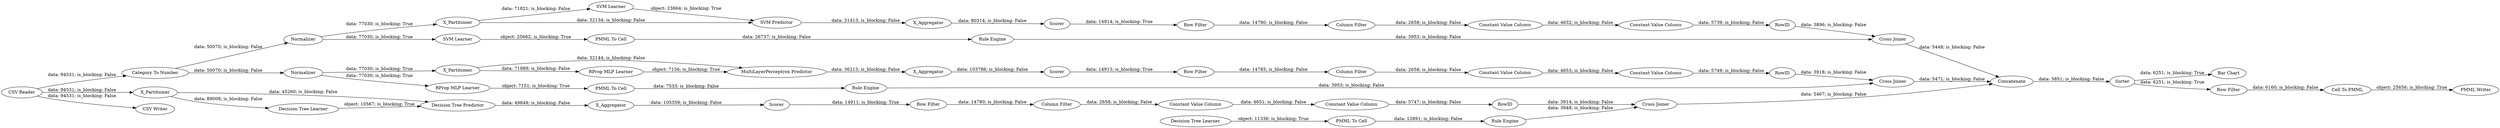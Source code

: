 digraph {
	"7355767584015005831_9" [label="Row Filter"]
	"-2522817885898898944_60" [label=Concatenate]
	"6636457928886049517_9" [label="Row Filter"]
	"2652541004759997009_39" [label="Cross Joiner"]
	"-3183375105849178997_35" [label="RProp MLP Learner"]
	"652050516883953248_33" [label="SVM Learner"]
	"8841565676015416134_293" [label=RowID]
	"6636457928886049517_294" [label="Column Filter"]
	"8841565676015416134_294" [label="Column Filter"]
	"755249517207908386_38" [label="Cross Joiner"]
	"-492693974595891738_7" [label=X_Aggregator]
	"6636457928886049517_290" [label="Constant Value Column"]
	"-492693974595891738_2" [label=X_Partitioner]
	"7355767584015005831_293" [label=RowID]
	"2652541004759997009_31" [label="SVM Learner"]
	"2652541004759997009_41" [label=Scorer]
	"-2522817885898898944_1" [label="CSV Reader"]
	"-2522817885898898944_2" [label="Category To Number"]
	"-2522817885898898944_52" [label=Sorter]
	"8841565676015416134_290" [label="Constant Value Column"]
	"7355767584015005831_290" [label="Constant Value Column"]
	"-2522817885898898944_61" [label="PMML Writer"]
	"-3183375105849178997_34" [label="Rule Engine"]
	"-492693974595891738_32" [label="Decision Tree Predictor"]
	"6636457928886049517_293" [label=RowID]
	"8841565676015416134_292" [label="Constant Value Column"]
	"-2522817885898898944_62" [label="CSV Writer"]
	"-3183375105849178997_22" [label="PMML To Cell"]
	"-492693974595891738_39" [label=Scorer]
	"755249517207908386_2" [label=X_Partitioner]
	"755249517207908386_39" [label=Normalizer]
	"7355767584015005831_292" [label="Constant Value Column"]
	"2652541004759997009_32" [label="SVM Predictor"]
	"755249517207908386_7" [label=X_Aggregator]
	"652050516883953248_35" [label="Rule Engine"]
	"652050516883953248_34" [label="PMML To Cell"]
	"-492693974595891738_38" [label="Cross Joiner"]
	"-492693974595891738_31" [label="Decision Tree Learner"]
	"8841565676015416134_9" [label="Row Filter"]
	"6636457928886049517_292" [label="Constant Value Column"]
	"755249517207908386_40" [label=Scorer]
	"2499664118398885728_28" [label="PMML To Cell"]
	"2652541004759997009_2" [label=X_Partitioner]
	"2652541004759997009_40" [label=Normalizer]
	"2499664118398885728_33" [label="Decision Tree Learner"]
	"755249517207908386_32" [label="MultiLayerPerceptron Predictor"]
	"-2522817885898898944_59" [label="Bar Chart"]
	"-2522817885898898944_54" [label="Cell To PMML"]
	"2499664118398885728_34" [label="Rule Engine"]
	"7355767584015005831_294" [label="Column Filter"]
	"-2522817885898898944_53" [label="Row Filter"]
	"2652541004759997009_7" [label=X_Aggregator]
	"755249517207908386_41" [label="RProp MLP Learner"]
	"2652541004759997009_40" -> "652050516883953248_33" [label="data: 77030; is_blocking: True"]
	"-492693974595891738_2" -> "-492693974595891738_31" [label="data: 89008; is_blocking: False"]
	"2652541004759997009_39" -> "-2522817885898898944_60" [label="data: 5448; is_blocking: False"]
	"-2522817885898898944_60" -> "-2522817885898898944_52" [label="data: 5851; is_blocking: False"]
	"755249517207908386_39" -> "755249517207908386_2" [label="data: 77030; is_blocking: True"]
	"8841565676015416134_293" -> "755249517207908386_38" [label="data: 3918; is_blocking: False"]
	"-2522817885898898944_1" -> "-2522817885898898944_2" [label="data: 94531; is_blocking: False"]
	"8841565676015416134_290" -> "8841565676015416134_292" [label="data: 4653; is_blocking: False"]
	"-492693974595891738_38" -> "-2522817885898898944_60" [label="data: 5467; is_blocking: False"]
	"-2522817885898898944_53" -> "-2522817885898898944_54" [label="data: 6160; is_blocking: False"]
	"8841565676015416134_292" -> "8841565676015416134_293" [label="data: 5749; is_blocking: False"]
	"7355767584015005831_294" -> "7355767584015005831_290" [label="data: 2658; is_blocking: False"]
	"-2522817885898898944_1" -> "-2522817885898898944_62" [label="data: 94531; is_blocking: False"]
	"6636457928886049517_294" -> "6636457928886049517_290" [label="data: 2658; is_blocking: False"]
	"7355767584015005831_292" -> "7355767584015005831_293" [label="data: 5739; is_blocking: False"]
	"2652541004759997009_31" -> "2652541004759997009_32" [label="object: 23664; is_blocking: True"]
	"755249517207908386_40" -> "8841565676015416134_9" [label="data: 14913; is_blocking: True"]
	"-492693974595891738_32" -> "-492693974595891738_7" [label="data: 49849; is_blocking: False"]
	"-2522817885898898944_1" -> "-492693974595891738_2" [label="data: 94531; is_blocking: False"]
	"8841565676015416134_294" -> "8841565676015416134_290" [label="data: 2658; is_blocking: False"]
	"7355767584015005831_290" -> "7355767584015005831_292" [label="data: 4632; is_blocking: False"]
	"-2522817885898898944_2" -> "2652541004759997009_40" [label="data: 50070; is_blocking: False"]
	"-3183375105849178997_34" -> "755249517207908386_38" [label="data: 3953; is_blocking: False"]
	"6636457928886049517_293" -> "-492693974595891738_38" [label="data: 3914; is_blocking: False"]
	"2652541004759997009_41" -> "7355767584015005831_9" [label="data: 14914; is_blocking: True"]
	"2652541004759997009_2" -> "2652541004759997009_32" [label="data: 32134; is_blocking: False"]
	"2499664118398885728_28" -> "2499664118398885728_34" [label="data: 12891; is_blocking: False"]
	"-492693974595891738_39" -> "6636457928886049517_9" [label="data: 14911; is_blocking: True"]
	"-2522817885898898944_52" -> "-2522817885898898944_53" [label="data: 6251; is_blocking: True"]
	"7355767584015005831_9" -> "7355767584015005831_294" [label="data: 14780; is_blocking: False"]
	"-2522817885898898944_52" -> "-2522817885898898944_59" [label="data: 6251; is_blocking: True"]
	"6636457928886049517_292" -> "6636457928886049517_293" [label="data: 5747; is_blocking: False"]
	"-2522817885898898944_2" -> "755249517207908386_39" [label="data: 50070; is_blocking: False"]
	"755249517207908386_38" -> "-2522817885898898944_60" [label="data: 5471; is_blocking: False"]
	"2499664118398885728_34" -> "-492693974595891738_38" [label="data: 3948; is_blocking: False"]
	"8841565676015416134_9" -> "8841565676015416134_294" [label="data: 14785; is_blocking: False"]
	"2499664118398885728_33" -> "2499664118398885728_28" [label="object: 11336; is_blocking: True"]
	"755249517207908386_32" -> "755249517207908386_7" [label="data: 36213; is_blocking: False"]
	"-3183375105849178997_22" -> "-3183375105849178997_34" [label="data: 7533; is_blocking: False"]
	"755249517207908386_2" -> "755249517207908386_32" [label="data: 32144; is_blocking: False"]
	"2652541004759997009_2" -> "2652541004759997009_31" [label="data: 71821; is_blocking: False"]
	"-2522817885898898944_54" -> "-2522817885898898944_61" [label="object: 25656; is_blocking: True"]
	"7355767584015005831_293" -> "2652541004759997009_39" [label="data: 3896; is_blocking: False"]
	"755249517207908386_41" -> "755249517207908386_32" [label="object: 7156; is_blocking: True"]
	"652050516883953248_35" -> "2652541004759997009_39" [label="data: 3953; is_blocking: False"]
	"-3183375105849178997_35" -> "-3183375105849178997_22" [label="object: 7151; is_blocking: True"]
	"-492693974595891738_2" -> "-492693974595891738_32" [label="data: 45260; is_blocking: False"]
	"652050516883953248_33" -> "652050516883953248_34" [label="object: 25662; is_blocking: True"]
	"652050516883953248_34" -> "652050516883953248_35" [label="data: 26737; is_blocking: False"]
	"2652541004759997009_7" -> "2652541004759997009_41" [label="data: 80314; is_blocking: False"]
	"2652541004759997009_40" -> "2652541004759997009_2" [label="data: 77030; is_blocking: True"]
	"2652541004759997009_32" -> "2652541004759997009_7" [label="data: 31413; is_blocking: False"]
	"6636457928886049517_290" -> "6636457928886049517_292" [label="data: 4651; is_blocking: False"]
	"6636457928886049517_9" -> "6636457928886049517_294" [label="data: 14780; is_blocking: False"]
	"-492693974595891738_31" -> "-492693974595891738_32" [label="object: 10567; is_blocking: True"]
	"755249517207908386_2" -> "755249517207908386_41" [label="data: 71989; is_blocking: False"]
	"-492693974595891738_7" -> "-492693974595891738_39" [label="data: 105359; is_blocking: False"]
	"755249517207908386_39" -> "-3183375105849178997_35" [label="data: 77030; is_blocking: True"]
	"755249517207908386_7" -> "755249517207908386_40" [label="data: 103786; is_blocking: False"]
	rankdir=LR
}
